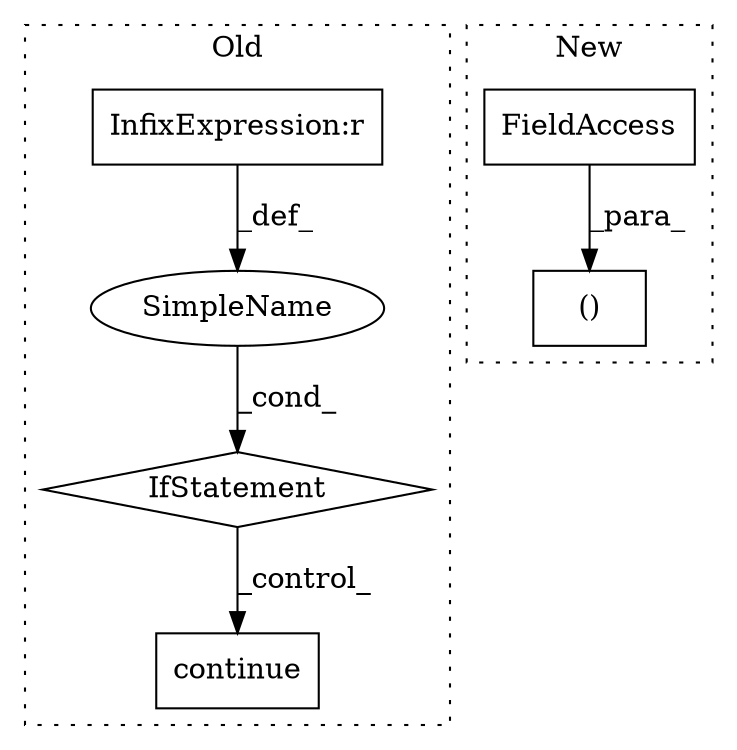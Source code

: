digraph G {
subgraph cluster0 {
1 [label="continue" a="18" s="3840" l="9" shape="box"];
3 [label="IfStatement" a="25" s="3790,3826" l="4,2" shape="diamond"];
4 [label="SimpleName" a="42" s="" l="" shape="ellipse"];
5 [label="InfixExpression:r" a="27" s="3811" l="4" shape="box"];
label = "Old";
style="dotted";
}
subgraph cluster1 {
2 [label="()" a="106" s="4735" l="72" shape="box"];
6 [label="FieldAccess" a="22" s="4736" l="10" shape="box"];
label = "New";
style="dotted";
}
3 -> 1 [label="_control_"];
4 -> 3 [label="_cond_"];
5 -> 4 [label="_def_"];
6 -> 2 [label="_para_"];
}